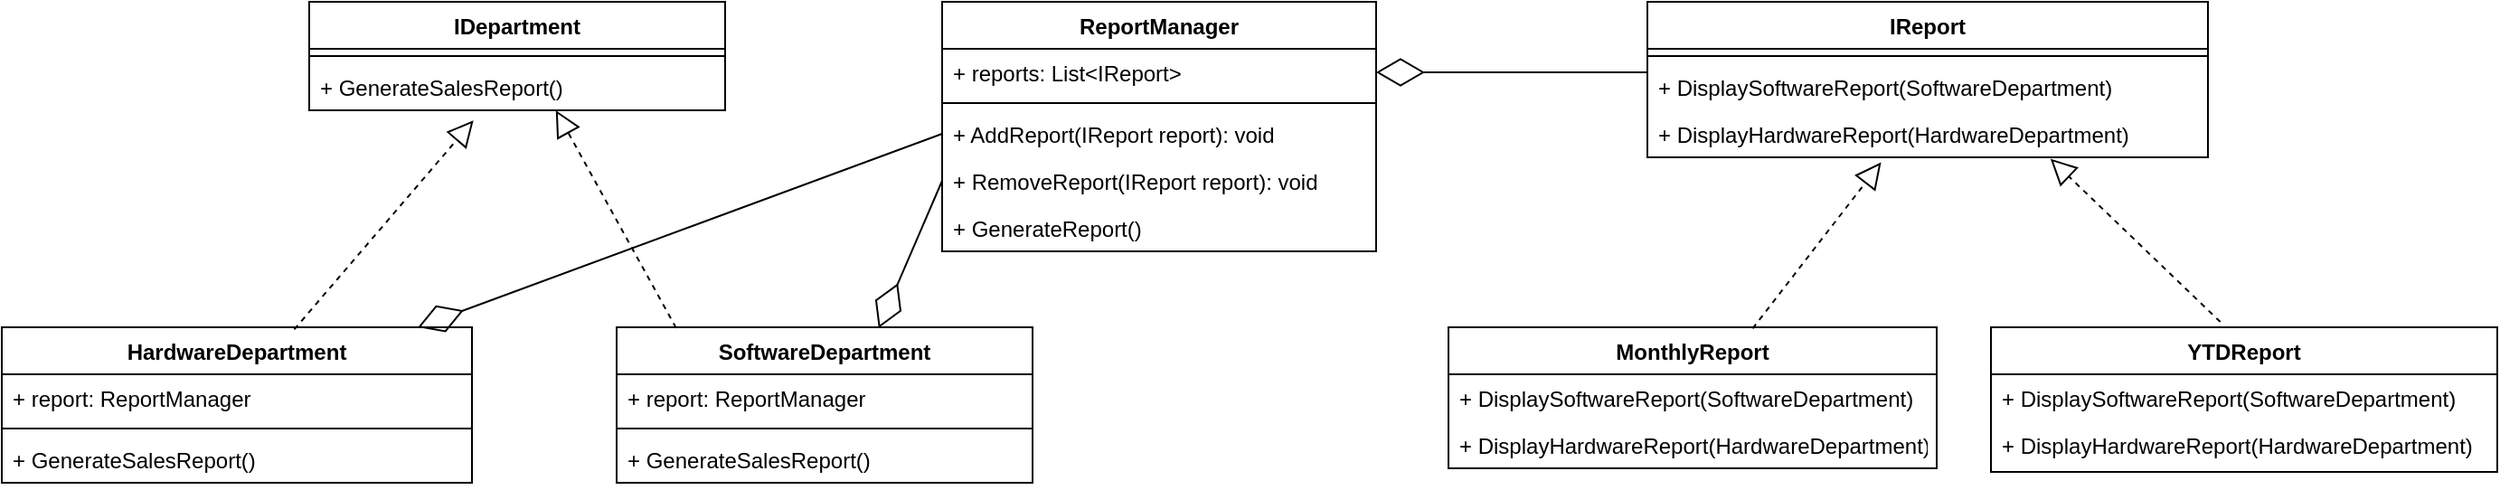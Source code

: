 <mxfile version="14.9.6" type="device"><diagram id="McJ77PSDoKkIJ-DRFrPf" name="Page-1"><mxGraphModel dx="2128" dy="607" grid="1" gridSize="10" guides="1" tooltips="1" connect="1" arrows="1" fold="1" page="1" pageScale="1" pageWidth="850" pageHeight="1100" math="0" shadow="0"><root><mxCell id="0"/><mxCell id="1" parent="0"/><mxCell id="4b4VJOWuSGQrTxWXWePX-1" value="IReport&#10;" style="swimlane;fontStyle=1;align=center;verticalAlign=top;childLayout=stackLayout;horizontal=1;startSize=26;horizontalStack=0;resizeParent=1;resizeParentMax=0;resizeLast=0;collapsible=1;marginBottom=0;" vertex="1" parent="1"><mxGeometry x="330" y="180" width="310" height="86" as="geometry"/></mxCell><mxCell id="4b4VJOWuSGQrTxWXWePX-3" value="" style="line;strokeWidth=1;fillColor=none;align=left;verticalAlign=middle;spacingTop=-1;spacingLeft=3;spacingRight=3;rotatable=0;labelPosition=right;points=[];portConstraint=eastwest;" vertex="1" parent="4b4VJOWuSGQrTxWXWePX-1"><mxGeometry y="26" width="310" height="8" as="geometry"/></mxCell><mxCell id="4b4VJOWuSGQrTxWXWePX-4" value="+ DisplaySoftwareReport(SoftwareDepartment)" style="text;strokeColor=none;fillColor=none;align=left;verticalAlign=top;spacingLeft=4;spacingRight=4;overflow=hidden;rotatable=0;points=[[0,0.5],[1,0.5]];portConstraint=eastwest;" vertex="1" parent="4b4VJOWuSGQrTxWXWePX-1"><mxGeometry y="34" width="310" height="26" as="geometry"/></mxCell><mxCell id="4b4VJOWuSGQrTxWXWePX-38" value="+ DisplayHardwareReport(HardwareDepartment)" style="text;strokeColor=none;fillColor=none;align=left;verticalAlign=top;spacingLeft=4;spacingRight=4;overflow=hidden;rotatable=0;points=[[0,0.5],[1,0.5]];portConstraint=eastwest;" vertex="1" parent="4b4VJOWuSGQrTxWXWePX-1"><mxGeometry y="60" width="310" height="26" as="geometry"/></mxCell><mxCell id="4b4VJOWuSGQrTxWXWePX-5" value="MonthlyReport" style="swimlane;fontStyle=1;align=center;verticalAlign=top;childLayout=stackLayout;horizontal=1;startSize=26;horizontalStack=0;resizeParent=1;resizeParentMax=0;resizeLast=0;collapsible=1;marginBottom=0;" vertex="1" parent="1"><mxGeometry x="220" y="360" width="270" height="78" as="geometry"/></mxCell><mxCell id="4b4VJOWuSGQrTxWXWePX-40" value="+ DisplaySoftwareReport(SoftwareDepartment)" style="text;strokeColor=none;fillColor=none;align=left;verticalAlign=top;spacingLeft=4;spacingRight=4;overflow=hidden;rotatable=0;points=[[0,0.5],[1,0.5]];portConstraint=eastwest;" vertex="1" parent="4b4VJOWuSGQrTxWXWePX-5"><mxGeometry y="26" width="270" height="26" as="geometry"/></mxCell><mxCell id="4b4VJOWuSGQrTxWXWePX-41" value="+ DisplayHardwareReport(HardwareDepartment)" style="text;strokeColor=none;fillColor=none;align=left;verticalAlign=top;spacingLeft=4;spacingRight=4;overflow=hidden;rotatable=0;points=[[0,0.5],[1,0.5]];portConstraint=eastwest;" vertex="1" parent="4b4VJOWuSGQrTxWXWePX-5"><mxGeometry y="52" width="270" height="26" as="geometry"/></mxCell><mxCell id="4b4VJOWuSGQrTxWXWePX-10" value="YTDReport" style="swimlane;fontStyle=1;align=center;verticalAlign=top;childLayout=stackLayout;horizontal=1;startSize=26;horizontalStack=0;resizeParent=1;resizeParentMax=0;resizeLast=0;collapsible=1;marginBottom=0;" vertex="1" parent="1"><mxGeometry x="520" y="360" width="280" height="80" as="geometry"/></mxCell><mxCell id="4b4VJOWuSGQrTxWXWePX-42" value="+ DisplaySoftwareReport(SoftwareDepartment)" style="text;strokeColor=none;fillColor=none;align=left;verticalAlign=top;spacingLeft=4;spacingRight=4;overflow=hidden;rotatable=0;points=[[0,0.5],[1,0.5]];portConstraint=eastwest;" vertex="1" parent="4b4VJOWuSGQrTxWXWePX-10"><mxGeometry y="26" width="280" height="26" as="geometry"/></mxCell><mxCell id="4b4VJOWuSGQrTxWXWePX-43" value="+ DisplayHardwareReport(HardwareDepartment)" style="text;strokeColor=none;fillColor=none;align=left;verticalAlign=top;spacingLeft=4;spacingRight=4;overflow=hidden;rotatable=0;points=[[0,0.5],[1,0.5]];portConstraint=eastwest;" vertex="1" parent="4b4VJOWuSGQrTxWXWePX-10"><mxGeometry y="52" width="280" height="28" as="geometry"/></mxCell><mxCell id="4b4VJOWuSGQrTxWXWePX-14" value="" style="endArrow=block;dashed=1;endFill=0;endSize=12;html=1;exitX=0.623;exitY=0.009;exitDx=0;exitDy=0;exitPerimeter=0;entryX=0.417;entryY=1.108;entryDx=0;entryDy=0;entryPerimeter=0;" edge="1" parent="1" source="4b4VJOWuSGQrTxWXWePX-5" target="4b4VJOWuSGQrTxWXWePX-38"><mxGeometry width="160" relative="1" as="geometry"><mxPoint x="350" y="310" as="sourcePoint"/><mxPoint x="450" y="230" as="targetPoint"/></mxGeometry></mxCell><mxCell id="4b4VJOWuSGQrTxWXWePX-15" value="" style="endArrow=block;dashed=1;endFill=0;endSize=12;html=1;exitX=0.453;exitY=-0.037;exitDx=0;exitDy=0;exitPerimeter=0;entryX=0.719;entryY=1.031;entryDx=0;entryDy=0;entryPerimeter=0;" edge="1" parent="1" source="4b4VJOWuSGQrTxWXWePX-10" target="4b4VJOWuSGQrTxWXWePX-38"><mxGeometry width="160" relative="1" as="geometry"><mxPoint x="329.68" y="380.774" as="sourcePoint"/><mxPoint x="531" y="240" as="targetPoint"/></mxGeometry></mxCell><mxCell id="4b4VJOWuSGQrTxWXWePX-16" value="IDepartment" style="swimlane;fontStyle=1;align=center;verticalAlign=top;childLayout=stackLayout;horizontal=1;startSize=26;horizontalStack=0;resizeParent=1;resizeParentMax=0;resizeLast=0;collapsible=1;marginBottom=0;" vertex="1" parent="1"><mxGeometry x="-410" y="180" width="230" height="60" as="geometry"/></mxCell><mxCell id="4b4VJOWuSGQrTxWXWePX-18" value="" style="line;strokeWidth=1;fillColor=none;align=left;verticalAlign=middle;spacingTop=-1;spacingLeft=3;spacingRight=3;rotatable=0;labelPosition=right;points=[];portConstraint=eastwest;" vertex="1" parent="4b4VJOWuSGQrTxWXWePX-16"><mxGeometry y="26" width="230" height="8" as="geometry"/></mxCell><mxCell id="4b4VJOWuSGQrTxWXWePX-19" value="+ GenerateSalesReport()" style="text;strokeColor=none;fillColor=none;align=left;verticalAlign=top;spacingLeft=4;spacingRight=4;overflow=hidden;rotatable=0;points=[[0,0.5],[1,0.5]];portConstraint=eastwest;" vertex="1" parent="4b4VJOWuSGQrTxWXWePX-16"><mxGeometry y="34" width="230" height="26" as="geometry"/></mxCell><mxCell id="4b4VJOWuSGQrTxWXWePX-20" value="HardwareDepartment" style="swimlane;fontStyle=1;align=center;verticalAlign=top;childLayout=stackLayout;horizontal=1;startSize=26;horizontalStack=0;resizeParent=1;resizeParentMax=0;resizeLast=0;collapsible=1;marginBottom=0;" vertex="1" parent="1"><mxGeometry x="-580" y="360" width="260" height="86" as="geometry"/></mxCell><mxCell id="4b4VJOWuSGQrTxWXWePX-21" value="+ report: ReportManager" style="text;strokeColor=none;fillColor=none;align=left;verticalAlign=top;spacingLeft=4;spacingRight=4;overflow=hidden;rotatable=0;points=[[0,0.5],[1,0.5]];portConstraint=eastwest;" vertex="1" parent="4b4VJOWuSGQrTxWXWePX-20"><mxGeometry y="26" width="260" height="26" as="geometry"/></mxCell><mxCell id="4b4VJOWuSGQrTxWXWePX-22" value="" style="line;strokeWidth=1;fillColor=none;align=left;verticalAlign=middle;spacingTop=-1;spacingLeft=3;spacingRight=3;rotatable=0;labelPosition=right;points=[];portConstraint=eastwest;" vertex="1" parent="4b4VJOWuSGQrTxWXWePX-20"><mxGeometry y="52" width="260" height="8" as="geometry"/></mxCell><mxCell id="4b4VJOWuSGQrTxWXWePX-34" value="+ GenerateSalesReport()" style="text;strokeColor=none;fillColor=none;align=left;verticalAlign=top;spacingLeft=4;spacingRight=4;overflow=hidden;rotatable=0;points=[[0,0.5],[1,0.5]];portConstraint=eastwest;" vertex="1" parent="4b4VJOWuSGQrTxWXWePX-20"><mxGeometry y="60" width="260" height="26" as="geometry"/></mxCell><mxCell id="4b4VJOWuSGQrTxWXWePX-24" value="SoftwareDepartment" style="swimlane;fontStyle=1;align=center;verticalAlign=top;childLayout=stackLayout;horizontal=1;startSize=26;horizontalStack=0;resizeParent=1;resizeParentMax=0;resizeLast=0;collapsible=1;marginBottom=0;" vertex="1" parent="1"><mxGeometry x="-240" y="360" width="230" height="86" as="geometry"/></mxCell><mxCell id="4b4VJOWuSGQrTxWXWePX-36" value="+ report: ReportManager" style="text;strokeColor=none;fillColor=none;align=left;verticalAlign=top;spacingLeft=4;spacingRight=4;overflow=hidden;rotatable=0;points=[[0,0.5],[1,0.5]];portConstraint=eastwest;" vertex="1" parent="4b4VJOWuSGQrTxWXWePX-24"><mxGeometry y="26" width="230" height="26" as="geometry"/></mxCell><mxCell id="4b4VJOWuSGQrTxWXWePX-26" value="" style="line;strokeWidth=1;fillColor=none;align=left;verticalAlign=middle;spacingTop=-1;spacingLeft=3;spacingRight=3;rotatable=0;labelPosition=right;points=[];portConstraint=eastwest;" vertex="1" parent="4b4VJOWuSGQrTxWXWePX-24"><mxGeometry y="52" width="230" height="8" as="geometry"/></mxCell><mxCell id="4b4VJOWuSGQrTxWXWePX-35" value="+ GenerateSalesReport()" style="text;strokeColor=none;fillColor=none;align=left;verticalAlign=top;spacingLeft=4;spacingRight=4;overflow=hidden;rotatable=0;points=[[0,0.5],[1,0.5]];portConstraint=eastwest;" vertex="1" parent="4b4VJOWuSGQrTxWXWePX-24"><mxGeometry y="60" width="230" height="26" as="geometry"/></mxCell><mxCell id="4b4VJOWuSGQrTxWXWePX-28" value="ReportManager" style="swimlane;fontStyle=1;align=center;verticalAlign=top;childLayout=stackLayout;horizontal=1;startSize=26;horizontalStack=0;resizeParent=1;resizeParentMax=0;resizeLast=0;collapsible=1;marginBottom=0;" vertex="1" parent="1"><mxGeometry x="-60" y="180" width="240" height="138" as="geometry"/></mxCell><mxCell id="4b4VJOWuSGQrTxWXWePX-29" value="+ reports: List&lt;IReport&gt;" style="text;strokeColor=none;fillColor=none;align=left;verticalAlign=top;spacingLeft=4;spacingRight=4;overflow=hidden;rotatable=0;points=[[0,0.5],[1,0.5]];portConstraint=eastwest;" vertex="1" parent="4b4VJOWuSGQrTxWXWePX-28"><mxGeometry y="26" width="240" height="26" as="geometry"/></mxCell><mxCell id="4b4VJOWuSGQrTxWXWePX-30" value="" style="line;strokeWidth=1;fillColor=none;align=left;verticalAlign=middle;spacingTop=-1;spacingLeft=3;spacingRight=3;rotatable=0;labelPosition=right;points=[];portConstraint=eastwest;" vertex="1" parent="4b4VJOWuSGQrTxWXWePX-28"><mxGeometry y="52" width="240" height="8" as="geometry"/></mxCell><mxCell id="4b4VJOWuSGQrTxWXWePX-31" value="+ AddReport(IReport report): void" style="text;strokeColor=none;fillColor=none;align=left;verticalAlign=top;spacingLeft=4;spacingRight=4;overflow=hidden;rotatable=0;points=[[0,0.5],[1,0.5]];portConstraint=eastwest;" vertex="1" parent="4b4VJOWuSGQrTxWXWePX-28"><mxGeometry y="60" width="240" height="26" as="geometry"/></mxCell><mxCell id="4b4VJOWuSGQrTxWXWePX-32" value="+ RemoveReport(IReport report): void" style="text;strokeColor=none;fillColor=none;align=left;verticalAlign=top;spacingLeft=4;spacingRight=4;overflow=hidden;rotatable=0;points=[[0,0.5],[1,0.5]];portConstraint=eastwest;" vertex="1" parent="4b4VJOWuSGQrTxWXWePX-28"><mxGeometry y="86" width="240" height="26" as="geometry"/></mxCell><mxCell id="4b4VJOWuSGQrTxWXWePX-33" value="+ GenerateReport()" style="text;strokeColor=none;fillColor=none;align=left;verticalAlign=top;spacingLeft=4;spacingRight=4;overflow=hidden;rotatable=0;points=[[0,0.5],[1,0.5]];portConstraint=eastwest;" vertex="1" parent="4b4VJOWuSGQrTxWXWePX-28"><mxGeometry y="112" width="240" height="26" as="geometry"/></mxCell><mxCell id="4b4VJOWuSGQrTxWXWePX-44" value="" style="endArrow=diamondThin;endFill=0;endSize=24;html=1;entryX=1;entryY=0.5;entryDx=0;entryDy=0;" edge="1" parent="1" target="4b4VJOWuSGQrTxWXWePX-29"><mxGeometry width="160" relative="1" as="geometry"><mxPoint x="330" y="219" as="sourcePoint"/><mxPoint x="180" y="370" as="targetPoint"/></mxGeometry></mxCell><mxCell id="4b4VJOWuSGQrTxWXWePX-45" value="" style="endArrow=diamondThin;endFill=0;endSize=24;html=1;entryX=0.63;entryY=0.005;entryDx=0;entryDy=0;entryPerimeter=0;exitX=0;exitY=0.5;exitDx=0;exitDy=0;" edge="1" parent="1" source="4b4VJOWuSGQrTxWXWePX-32" target="4b4VJOWuSGQrTxWXWePX-24"><mxGeometry width="160" relative="1" as="geometry"><mxPoint x="20" y="370" as="sourcePoint"/><mxPoint x="180" y="370" as="targetPoint"/></mxGeometry></mxCell><mxCell id="4b4VJOWuSGQrTxWXWePX-46" value="" style="endArrow=diamondThin;endFill=0;endSize=24;html=1;entryX=0.885;entryY=0;entryDx=0;entryDy=0;entryPerimeter=0;exitX=0;exitY=0.5;exitDx=0;exitDy=0;" edge="1" parent="1" source="4b4VJOWuSGQrTxWXWePX-31" target="4b4VJOWuSGQrTxWXWePX-20"><mxGeometry width="160" relative="1" as="geometry"><mxPoint x="-50" y="289" as="sourcePoint"/><mxPoint x="-85.1" y="370.43" as="targetPoint"/></mxGeometry></mxCell><mxCell id="4b4VJOWuSGQrTxWXWePX-47" value="" style="endArrow=block;dashed=1;endFill=0;endSize=12;html=1;exitX=0.622;exitY=0.014;exitDx=0;exitDy=0;exitPerimeter=0;entryX=0.395;entryY=1.215;entryDx=0;entryDy=0;entryPerimeter=0;" edge="1" parent="1" source="4b4VJOWuSGQrTxWXWePX-20" target="4b4VJOWuSGQrTxWXWePX-19"><mxGeometry width="160" relative="1" as="geometry"><mxPoint x="20" y="370" as="sourcePoint"/><mxPoint x="180" y="370" as="targetPoint"/></mxGeometry></mxCell><mxCell id="4b4VJOWuSGQrTxWXWePX-48" value="" style="endArrow=block;dashed=1;endFill=0;endSize=12;html=1;exitX=0.143;exitY=0.005;exitDx=0;exitDy=0;exitPerimeter=0;entryX=0.593;entryY=1;entryDx=0;entryDy=0;entryPerimeter=0;" edge="1" parent="1" source="4b4VJOWuSGQrTxWXWePX-24" target="4b4VJOWuSGQrTxWXWePX-19"><mxGeometry width="160" relative="1" as="geometry"><mxPoint x="-408.28" y="371.204" as="sourcePoint"/><mxPoint x="-309.15" y="281.59" as="targetPoint"/></mxGeometry></mxCell></root></mxGraphModel></diagram></mxfile>